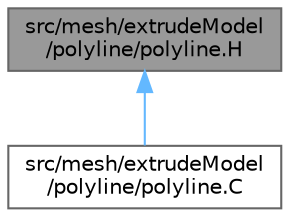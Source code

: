 digraph "src/mesh/extrudeModel/polyline/polyline.H"
{
 // LATEX_PDF_SIZE
  bgcolor="transparent";
  edge [fontname=Helvetica,fontsize=10,labelfontname=Helvetica,labelfontsize=10];
  node [fontname=Helvetica,fontsize=10,shape=box,height=0.2,width=0.4];
  Node1 [id="Node000001",label="src/mesh/extrudeModel\l/polyline/polyline.H",height=0.2,width=0.4,color="gray40", fillcolor="grey60", style="filled", fontcolor="black",tooltip=" "];
  Node1 -> Node2 [id="edge1_Node000001_Node000002",dir="back",color="steelblue1",style="solid",tooltip=" "];
  Node2 [id="Node000002",label="src/mesh/extrudeModel\l/polyline/polyline.C",height=0.2,width=0.4,color="grey40", fillcolor="white", style="filled",URL="$polyline_8C.html",tooltip=" "];
}
